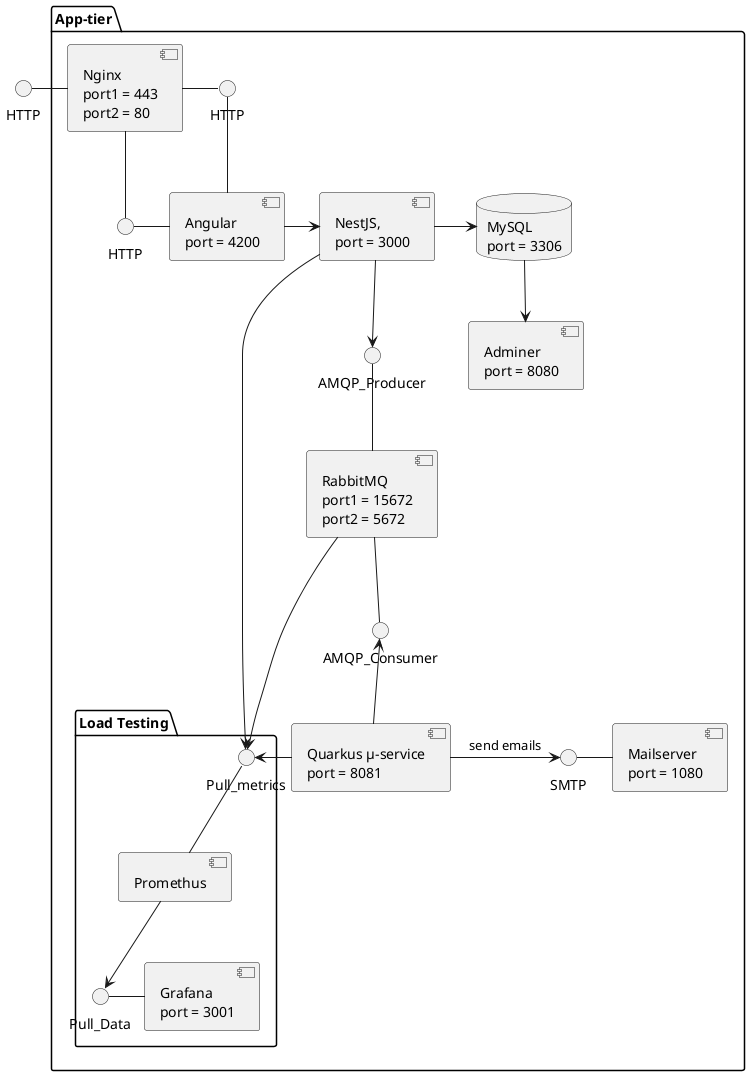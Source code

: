 @startuml


package "App-tier"{
component Angular [
Angular
port = 4200
]
component nestjs [
NestJS, 
port = 3000
]
component rabbitmq [
RabbitMQ
port1 = 15672
port2 = 5672]
component adminer [
Adminer
port = 8080
]
component quarkus [
Quarkus μ-service
port = 8081
]
component mailserver[
Mailserver
port = 1080
]
component nginx[
Nginx
port1 = 443
port2 = 80
]
package "Load Testing"{
    component prometheus [
        Promethus
    ]

    component grafana [
        Grafana
        port = 3001
    ]
    interface Pull_metrics as pm 
    interface Pull_Data as pd 
}

database mysql [
MySQL
port = 3306
]

interface HTTP as http
interface HTTP as http2
interface AMQP_Producer as amqpp
interface AMQP_Consumer as amqpc
interface SMTP as smtp
}

interface HTTP as http1

http -right- Angular
Angular -right-> nestjs
nestjs -> mysql
mysql -down-> adminer
nestjs --> amqpp
amqpp -- rabbitmq
rabbitmq -- amqpc
quarkus -up-> amqpc
quarkus -right-> smtp : send emails
smtp -right- mailserver
http -left- nginx
nginx -left- http1
nginx -down- http2
http2 -right- Angular
quarkus -right-> pm
rabbitmq --> pm 
nestjs --> pm 
pm -- prometheus
prometheus --> pd 
pd -right- grafana 
@enduml